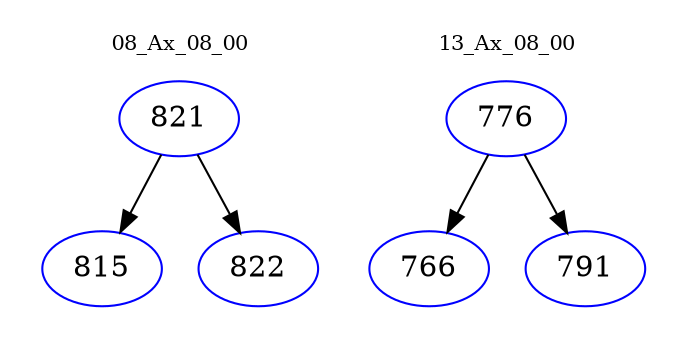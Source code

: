 digraph{
subgraph cluster_0 {
color = white
label = "08_Ax_08_00";
fontsize=10;
T0_821 [label="821", color="blue"]
T0_821 -> T0_815 [color="black"]
T0_815 [label="815", color="blue"]
T0_821 -> T0_822 [color="black"]
T0_822 [label="822", color="blue"]
}
subgraph cluster_1 {
color = white
label = "13_Ax_08_00";
fontsize=10;
T1_776 [label="776", color="blue"]
T1_776 -> T1_766 [color="black"]
T1_766 [label="766", color="blue"]
T1_776 -> T1_791 [color="black"]
T1_791 [label="791", color="blue"]
}
}
